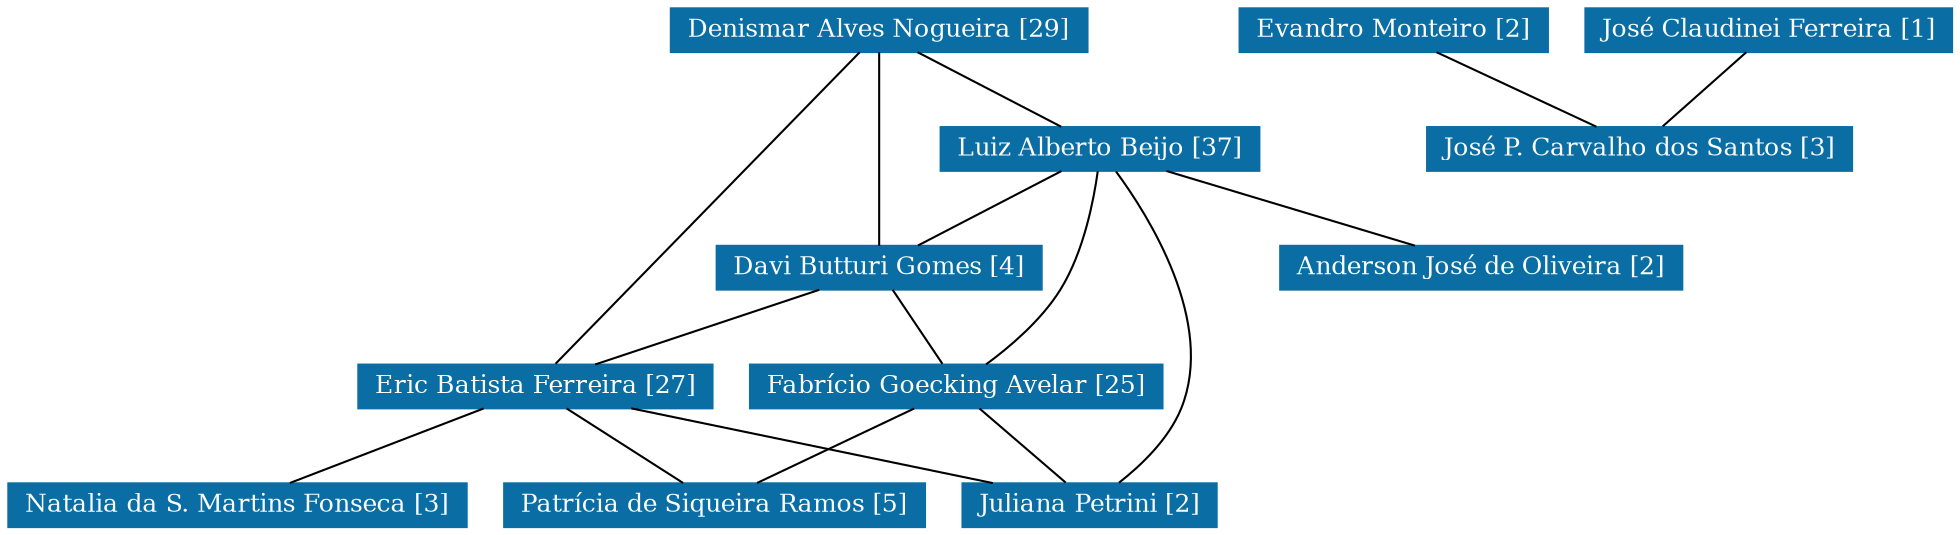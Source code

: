 strict graph grafo1 {
	graph [bb="0,0,764.5,249",
		id=grafo1,
		overlap=False
	];
	node [fontsize=12,
		label="\N",
		shape=rectangle,
		style=filled
	];
	0	 [URL="membro-3858924778362309.html",
		color="#0A6EA4",
		fontcolor="#FFFFFF",
		height=0.29167,
		label="Denismar Alves Nogueira [29]",
		pos="335,238.5",
		width=2.2361];
	1	 [URL="membro-8194104388434526.html",
		color="#0A6EA4",
		fontcolor="#FFFFFF",
		height=0.29167,
		label="Luiz Alberto Beijo [37]",
		pos="428,181.5",
		width=1.7778];
	0 -- 1	 [pos="352.49,227.78 369.12,217.59 393.98,202.35 410.59,192.17"];
	2	 [URL="membro-0326922176762825.html",
		color="#0A6EA4",
		fontcolor="#FFFFFF",
		height=0.29167,
		label="Davi Butturi Gomes [4]",
		pos="335,124.5",
		width=1.8056];
	0 -- 2	 [pos="335,227.98 335,206.37 335,157.19 335,135.33"];
	3	 [URL="membro-9965398009651936.html",
		color="#0A6EA4",
		fontcolor="#FFFFFF",
		height=0.29167,
		label="Eric Batista Ferreira [27]",
		pos="204,67.5",
		width=1.8889];
	0 -- 3	 [pos="326.81,227.8 303.28,197.09 235.71,108.9 212.19,78.193"];
	1 -- 2	 [pos="410.51,170.78 393.88,160.59 369.02,145.35 352.41,135.17"];
	4	 [URL="membro-6886514520601172.html",
		color="#0A6EA4",
		fontcolor="#FFFFFF",
		height=0.29167,
		label="Fabrício Goecking Avelar [25]",
		pos="370,67.5",
		width=2.2222];
	1 -- 4	 [pos="426.45,170.92 424.12,157.18 418.9,132.73 409,114 401.81,100.4 390.14,87.187 381.43,78.345"];
	5	 [URL="membro-9510541669291293.html",
		color="#0A6EA4",
		fontcolor="#FFFFFF",
		height=0.29167,
		label="Juliana Petrini [2]",
		pos="424,10.5",
		width=1.4028];
	1 -- 5	 [pos="434.79,170.68 447.58,148.87 472.77,98.195 459,57 454.32,43.009 443.6,29.852 435.24,21.128"];
	8	 [URL="membro-1349156075777095.html",
		color="#0A6EA4",
		fontcolor="#FFFFFF",
		height=0.29167,
		label="Anderson José de Oliveira [2]",
		pos="585,124.5",
		width=2.1944];
	1 -- 8	 [pos="457.16,170.91 485.36,160.67 527.85,145.25 555.99,135.03"];
	2 -- 3	 [pos="310.67,113.91 287.14,103.67 251.69,88.25 228.2,78.031"];
	2 -- 4	 [pos="341.58,113.78 347.84,103.59 357.2,88.348 363.45,78.173"];
	3 -- 5	 [pos="244.61,56.979 284.09,46.75 343.73,31.297 383.26,21.056"];
	6	 [URL="membro-7184150832649950.html",
		color="#0A6EA4",
		fontcolor="#FFFFFF",
		height=0.29167,
		label="Patrícia de Siqueira Ramos [5]",
		pos="275,10.5",
		width=2.2361];
	3 -- 6	 [pos="217.35,56.779 230.05,46.588 249.03,31.348 261.71,21.173"];
	7	 [URL="membro-3374954104030940.html",
		color="#0A6EA4",
		fontcolor="#FFFFFF",
		height=0.29167,
		label="Natalia da S. Martins Fonseca [3]",
		pos="88,10.5",
		width=2.4444];
	3 -- 7	 [pos="182.45,56.912 161.62,46.674 130.23,31.25 109.43,21.031"];
	4 -- 5	 [pos="380.16,56.779 389.81,46.588 404.25,31.348 413.89,21.173"];
	4 -- 6	 [pos="352.13,56.779 335.15,46.588 309.75,31.348 292.79,21.173"];
	9	 [URL="membro-3089568911577519.html",
		color="#0A6EA4",
		fontcolor="#FFFFFF",
		height=0.29167,
		label="Evandro Monteiro [2]",
		pos="543,238.5",
		width=1.6667];
	11	 [URL="membro-9393213180145144.html",
		color="#0A6EA4",
		fontcolor="#FFFFFF",
		height=0.29167,
		label="José P. Carvalho dos Santos [3]",
		pos="643,181.5",
		width=2.3056];
	9 -- 11	 [pos="561.81,227.78 579.69,217.59 606.42,202.35 624.28,192.17"];
	10	 [URL="membro-6808752952332925.html",
		color="#0A6EA4",
		fontcolor="#FFFFFF",
		height=0.29167,
		label="José Claudinei Ferreira [1]",
		pos="693,238.5",
		width=1.9861];
	10 -- 11	 [pos="683.6,227.78 674.66,217.59 661.29,202.35 652.36,192.17"];
}

